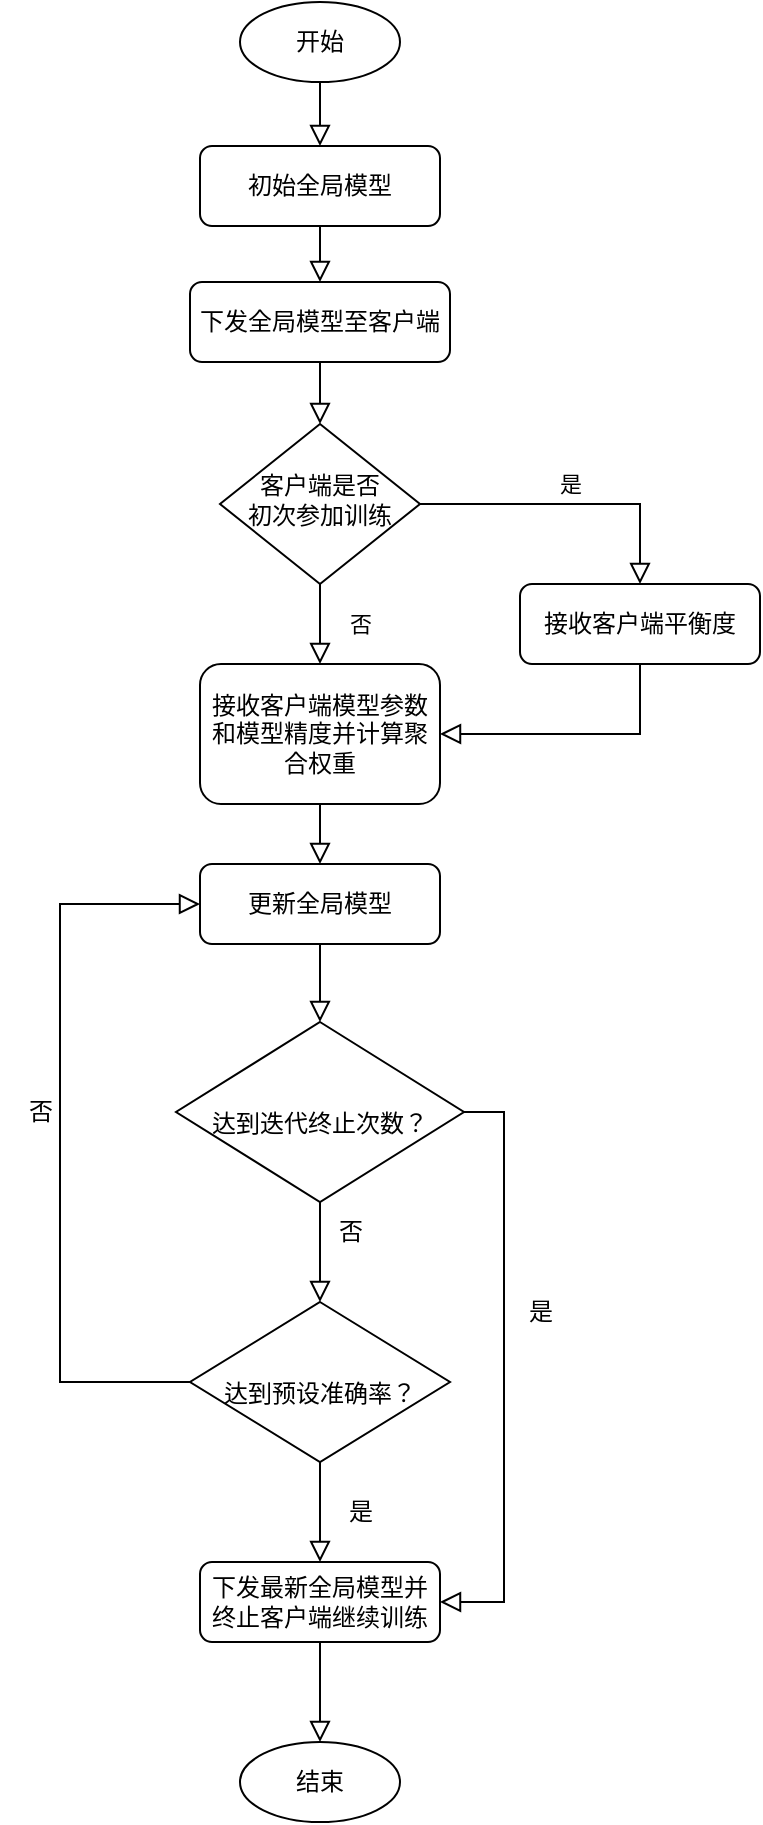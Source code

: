 <mxfile version="21.0.8" type="github" pages="2">
  <diagram id="aBPDVvVLKLGPg7GCLv61" name="图1">
    <mxGraphModel dx="747" dy="438" grid="1" gridSize="10" guides="1" tooltips="1" connect="1" arrows="1" fold="1" page="1" pageScale="1" pageWidth="827" pageHeight="1169" math="0" shadow="0">
      <root>
        <mxCell id="0" />
        <mxCell id="1" parent="0" />
        <mxCell id="WaLiMhug5n1nE3xd5-q1-1" value="初始全局模型" style="rounded=1;whiteSpace=wrap;html=1;fontSize=12;glass=0;strokeWidth=1;shadow=0;" parent="1" vertex="1">
          <mxGeometry x="350" y="162" width="120" height="40" as="geometry" />
        </mxCell>
        <mxCell id="WaLiMhug5n1nE3xd5-q1-2" value="否" style="rounded=0;html=1;jettySize=auto;orthogonalLoop=1;fontSize=11;endArrow=block;endFill=0;endSize=8;strokeWidth=1;shadow=0;labelBackgroundColor=none;edgeStyle=orthogonalEdgeStyle;entryX=0.5;entryY=0;entryDx=0;entryDy=0;" parent="1" source="WaLiMhug5n1nE3xd5-q1-4" target="WaLiMhug5n1nE3xd5-q1-12" edge="1">
          <mxGeometry y="20" relative="1" as="geometry">
            <mxPoint as="offset" />
            <mxPoint x="410" y="461" as="targetPoint" />
          </mxGeometry>
        </mxCell>
        <mxCell id="WaLiMhug5n1nE3xd5-q1-3" value="是" style="edgeStyle=orthogonalEdgeStyle;rounded=0;html=1;jettySize=auto;orthogonalLoop=1;fontSize=11;endArrow=block;endFill=0;endSize=8;strokeWidth=1;shadow=0;labelBackgroundColor=none;entryX=0.5;entryY=0;entryDx=0;entryDy=0;" parent="1" source="WaLiMhug5n1nE3xd5-q1-4" target="WaLiMhug5n1nE3xd5-q1-11" edge="1">
          <mxGeometry y="10" relative="1" as="geometry">
            <mxPoint as="offset" />
          </mxGeometry>
        </mxCell>
        <mxCell id="WaLiMhug5n1nE3xd5-q1-4" value="客户端是否&lt;br&gt;初次参加训练" style="rhombus;whiteSpace=wrap;html=1;shadow=0;fontFamily=Helvetica;fontSize=12;align=center;strokeWidth=1;spacing=6;spacingTop=-4;" parent="1" vertex="1">
          <mxGeometry x="360" y="301" width="100" height="80" as="geometry" />
        </mxCell>
        <mxCell id="WaLiMhug5n1nE3xd5-q1-5" value="开始" style="ellipse;whiteSpace=wrap;html=1;" parent="1" vertex="1">
          <mxGeometry x="370" y="90" width="80" height="40" as="geometry" />
        </mxCell>
        <mxCell id="WaLiMhug5n1nE3xd5-q1-6" value="" style="rounded=0;html=1;jettySize=auto;orthogonalLoop=1;fontSize=11;endArrow=block;endFill=0;endSize=8;strokeWidth=1;shadow=0;labelBackgroundColor=none;edgeStyle=orthogonalEdgeStyle;entryX=0.5;entryY=0;entryDx=0;entryDy=0;exitX=0.5;exitY=1;exitDx=0;exitDy=0;" parent="1" source="WaLiMhug5n1nE3xd5-q1-5" target="WaLiMhug5n1nE3xd5-q1-1" edge="1">
          <mxGeometry relative="1" as="geometry">
            <mxPoint x="409.76" y="124" as="sourcePoint" />
            <mxPoint x="410" y="164" as="targetPoint" />
            <Array as="points" />
          </mxGeometry>
        </mxCell>
        <mxCell id="WaLiMhug5n1nE3xd5-q1-7" value="下发全局模型至客户端" style="rounded=1;whiteSpace=wrap;html=1;fontSize=12;glass=0;strokeWidth=1;shadow=0;" parent="1" vertex="1">
          <mxGeometry x="345" y="230" width="130" height="40" as="geometry" />
        </mxCell>
        <mxCell id="WaLiMhug5n1nE3xd5-q1-8" value="" style="rounded=0;html=1;jettySize=auto;orthogonalLoop=1;fontSize=11;endArrow=block;endFill=0;endSize=8;strokeWidth=1;shadow=0;labelBackgroundColor=none;edgeStyle=orthogonalEdgeStyle;exitX=0.5;exitY=1;exitDx=0;exitDy=0;entryX=0.5;entryY=0;entryDx=0;entryDy=0;" parent="1" source="WaLiMhug5n1nE3xd5-q1-1" target="WaLiMhug5n1nE3xd5-q1-7" edge="1">
          <mxGeometry relative="1" as="geometry">
            <mxPoint x="409.83" y="190" as="sourcePoint" />
            <mxPoint x="410.07" y="230" as="targetPoint" />
            <Array as="points" />
          </mxGeometry>
        </mxCell>
        <mxCell id="WaLiMhug5n1nE3xd5-q1-9" value="" style="rounded=0;html=1;jettySize=auto;orthogonalLoop=1;fontSize=11;endArrow=block;endFill=0;endSize=8;strokeWidth=1;shadow=0;labelBackgroundColor=none;edgeStyle=orthogonalEdgeStyle;exitX=0.5;exitY=1;exitDx=0;exitDy=0;entryX=0.5;entryY=0;entryDx=0;entryDy=0;" parent="1" source="WaLiMhug5n1nE3xd5-q1-7" target="WaLiMhug5n1nE3xd5-q1-4" edge="1">
          <mxGeometry relative="1" as="geometry">
            <mxPoint x="409.86" y="261" as="sourcePoint" />
            <mxPoint x="410.1" y="301" as="targetPoint" />
            <Array as="points" />
          </mxGeometry>
        </mxCell>
        <mxCell id="WaLiMhug5n1nE3xd5-q1-10" style="edgeStyle=orthogonalEdgeStyle;rounded=0;orthogonalLoop=1;jettySize=auto;html=1;exitX=0.5;exitY=1;exitDx=0;exitDy=0;entryX=1;entryY=0.5;entryDx=0;entryDy=0;labelBackgroundColor=none;endArrow=block;endFill=0;endSize=8;strokeWidth=1;shadow=0;" parent="1" source="WaLiMhug5n1nE3xd5-q1-11" target="WaLiMhug5n1nE3xd5-q1-12" edge="1">
          <mxGeometry relative="1" as="geometry" />
        </mxCell>
        <mxCell id="WaLiMhug5n1nE3xd5-q1-11" value="接收客户端平衡度" style="rounded=1;whiteSpace=wrap;html=1;fontSize=12;glass=0;strokeWidth=1;shadow=0;" parent="1" vertex="1">
          <mxGeometry x="510" y="381" width="120" height="40" as="geometry" />
        </mxCell>
        <mxCell id="WaLiMhug5n1nE3xd5-q1-12" value="接收客户端模型参数和模型精度并计算聚合权重" style="rounded=1;whiteSpace=wrap;html=1;fontSize=12;glass=0;strokeWidth=1;shadow=0;" parent="1" vertex="1">
          <mxGeometry x="350" y="421" width="120" height="70" as="geometry" />
        </mxCell>
        <mxCell id="Zmd_qZqpM1uoM6uoX9SE-4" style="edgeStyle=orthogonalEdgeStyle;rounded=0;orthogonalLoop=1;jettySize=auto;html=1;exitX=0.5;exitY=1;exitDx=0;exitDy=0;entryX=0.5;entryY=0;entryDx=0;entryDy=0;endSize=8;endArrow=block;endFill=0;" edge="1" parent="1" source="WaLiMhug5n1nE3xd5-q1-13" target="WaLiMhug5n1nE3xd5-q1-22">
          <mxGeometry relative="1" as="geometry" />
        </mxCell>
        <mxCell id="WaLiMhug5n1nE3xd5-q1-13" value="更新全局模型" style="rounded=1;whiteSpace=wrap;html=1;fontSize=12;glass=0;strokeWidth=1;shadow=0;" parent="1" vertex="1">
          <mxGeometry x="350" y="521" width="120" height="40" as="geometry" />
        </mxCell>
        <mxCell id="WaLiMhug5n1nE3xd5-q1-14" value="" style="rounded=0;html=1;jettySize=auto;orthogonalLoop=1;fontSize=11;endArrow=block;endFill=0;endSize=8;strokeWidth=1;shadow=0;labelBackgroundColor=none;edgeStyle=orthogonalEdgeStyle;entryX=0.5;entryY=0;entryDx=0;entryDy=0;exitX=0.5;exitY=1;exitDx=0;exitDy=0;" parent="1" source="WaLiMhug5n1nE3xd5-q1-12" target="WaLiMhug5n1nE3xd5-q1-13" edge="1">
          <mxGeometry relative="1" as="geometry">
            <mxPoint x="409.8" y="531" as="sourcePoint" />
            <mxPoint x="410.04" y="571" as="targetPoint" />
            <Array as="points" />
          </mxGeometry>
        </mxCell>
        <mxCell id="Zmd_qZqpM1uoM6uoX9SE-7" style="edgeStyle=orthogonalEdgeStyle;rounded=0;orthogonalLoop=1;jettySize=auto;html=1;exitX=0.5;exitY=1;exitDx=0;exitDy=0;entryX=0.5;entryY=0;entryDx=0;entryDy=0;endSize=8;endArrow=block;endFill=0;" edge="1" parent="1" source="WaLiMhug5n1nE3xd5-q1-18" target="WaLiMhug5n1nE3xd5-q1-25">
          <mxGeometry relative="1" as="geometry" />
        </mxCell>
        <mxCell id="Zmd_qZqpM1uoM6uoX9SE-11" style="edgeStyle=orthogonalEdgeStyle;rounded=0;orthogonalLoop=1;jettySize=auto;html=1;exitX=0;exitY=0.5;exitDx=0;exitDy=0;entryX=0;entryY=0.5;entryDx=0;entryDy=0;endSize=8;endArrow=block;endFill=0;" edge="1" parent="1" source="WaLiMhug5n1nE3xd5-q1-18" target="WaLiMhug5n1nE3xd5-q1-13">
          <mxGeometry relative="1" as="geometry">
            <mxPoint x="290" y="620" as="targetPoint" />
            <Array as="points">
              <mxPoint x="280" y="780" />
              <mxPoint x="280" y="541" />
            </Array>
          </mxGeometry>
        </mxCell>
        <mxCell id="WaLiMhug5n1nE3xd5-q1-18" value="&lt;br&gt;达到预设准确率？" style="rhombus;whiteSpace=wrap;html=1;shadow=0;fontFamily=Helvetica;fontSize=12;align=center;strokeWidth=1;spacing=6;spacingTop=-4;" parent="1" vertex="1">
          <mxGeometry x="345" y="740" width="130" height="80" as="geometry" />
        </mxCell>
        <mxCell id="Zmd_qZqpM1uoM6uoX9SE-5" style="edgeStyle=orthogonalEdgeStyle;rounded=0;orthogonalLoop=1;jettySize=auto;html=1;exitX=0.5;exitY=1;exitDx=0;exitDy=0;entryX=0.5;entryY=0;entryDx=0;entryDy=0;endArrow=block;endFill=0;endSize=8;" edge="1" parent="1" source="WaLiMhug5n1nE3xd5-q1-22" target="WaLiMhug5n1nE3xd5-q1-18">
          <mxGeometry relative="1" as="geometry" />
        </mxCell>
        <mxCell id="Zmd_qZqpM1uoM6uoX9SE-9" style="edgeStyle=orthogonalEdgeStyle;rounded=0;orthogonalLoop=1;jettySize=auto;html=1;exitX=1;exitY=0.5;exitDx=0;exitDy=0;entryX=1;entryY=0.5;entryDx=0;entryDy=0;endArrow=block;endFill=0;endSize=8;" edge="1" parent="1" source="WaLiMhug5n1nE3xd5-q1-22" target="WaLiMhug5n1nE3xd5-q1-25">
          <mxGeometry relative="1" as="geometry" />
        </mxCell>
        <mxCell id="WaLiMhug5n1nE3xd5-q1-22" value="&lt;br&gt;达到迭代终止次数？" style="rhombus;whiteSpace=wrap;html=1;shadow=0;fontFamily=Helvetica;fontSize=12;align=center;strokeWidth=1;spacing=6;spacingTop=-4;" parent="1" vertex="1">
          <mxGeometry x="338" y="600" width="144" height="90" as="geometry" />
        </mxCell>
        <mxCell id="WaLiMhug5n1nE3xd5-q1-25" value="下发最新全局模型并终止客户端继续训练" style="rounded=1;whiteSpace=wrap;html=1;fontSize=12;glass=0;strokeWidth=1;shadow=0;" parent="1" vertex="1">
          <mxGeometry x="350" y="870" width="120" height="40" as="geometry" />
        </mxCell>
        <mxCell id="WaLiMhug5n1nE3xd5-q1-26" value="结束" style="ellipse;whiteSpace=wrap;html=1;" parent="1" vertex="1">
          <mxGeometry x="370" y="960" width="80" height="40" as="geometry" />
        </mxCell>
        <mxCell id="WaLiMhug5n1nE3xd5-q1-27" value="" style="rounded=0;html=1;jettySize=auto;orthogonalLoop=1;fontSize=11;endArrow=block;endFill=0;endSize=8;strokeWidth=1;shadow=0;labelBackgroundColor=none;edgeStyle=orthogonalEdgeStyle;entryX=0.5;entryY=0;entryDx=0;entryDy=0;exitX=0.5;exitY=1;exitDx=0;exitDy=0;" parent="1" source="WaLiMhug5n1nE3xd5-q1-25" target="WaLiMhug5n1nE3xd5-q1-26" edge="1">
          <mxGeometry relative="1" as="geometry">
            <mxPoint x="409.8" y="761" as="sourcePoint" />
            <mxPoint x="410" y="801" as="targetPoint" />
            <Array as="points" />
          </mxGeometry>
        </mxCell>
        <mxCell id="Zmd_qZqpM1uoM6uoX9SE-6" value="否" style="text;html=1;align=center;verticalAlign=middle;resizable=0;points=[];autosize=1;strokeColor=none;fillColor=none;" vertex="1" parent="1">
          <mxGeometry x="405" y="690" width="40" height="30" as="geometry" />
        </mxCell>
        <mxCell id="Zmd_qZqpM1uoM6uoX9SE-8" value="是" style="text;html=1;align=center;verticalAlign=middle;resizable=0;points=[];autosize=1;strokeColor=none;fillColor=none;" vertex="1" parent="1">
          <mxGeometry x="410" y="830" width="40" height="30" as="geometry" />
        </mxCell>
        <mxCell id="Zmd_qZqpM1uoM6uoX9SE-10" value="是" style="text;html=1;align=center;verticalAlign=middle;resizable=0;points=[];autosize=1;strokeColor=none;fillColor=none;" vertex="1" parent="1">
          <mxGeometry x="500" y="730" width="40" height="30" as="geometry" />
        </mxCell>
        <mxCell id="Zmd_qZqpM1uoM6uoX9SE-12" value="否" style="text;html=1;align=center;verticalAlign=middle;resizable=0;points=[];autosize=1;strokeColor=none;fillColor=none;" vertex="1" parent="1">
          <mxGeometry x="250" y="630" width="40" height="30" as="geometry" />
        </mxCell>
      </root>
    </mxGraphModel>
  </diagram>
  <diagram name="图2" id="knUQhLOUun2cT7B-BUvB">
    <mxGraphModel grid="1" page="1" gridSize="10" guides="1" tooltips="1" connect="1" arrows="1" fold="1" pageScale="1" pageWidth="827" pageHeight="1169" math="0" shadow="0">
      <root>
        <mxCell id="d9V2FUUvwQNaTKbuZrYA-0" />
        <mxCell id="d9V2FUUvwQNaTKbuZrYA-1" parent="d9V2FUUvwQNaTKbuZrYA-0" />
        <mxCell id="d9V2FUUvwQNaTKbuZrYA-6" value="开始" style="ellipse;whiteSpace=wrap;html=1;" parent="d9V2FUUvwQNaTKbuZrYA-1" vertex="1">
          <mxGeometry x="360" y="90" width="80" height="40" as="geometry" />
        </mxCell>
        <mxCell id="d9V2FUUvwQNaTKbuZrYA-7" value="" style="rounded=0;html=1;jettySize=auto;orthogonalLoop=1;fontSize=11;endArrow=block;endFill=0;endSize=8;strokeWidth=1;shadow=0;labelBackgroundColor=none;edgeStyle=orthogonalEdgeStyle;entryX=0.5;entryY=0;entryDx=0;entryDy=0;exitX=0.5;exitY=1;exitDx=0;exitDy=0;" parent="d9V2FUUvwQNaTKbuZrYA-1" source="d9V2FUUvwQNaTKbuZrYA-6" target="-yFnxwDGMzr1Os80u9I5-0" edge="1">
          <mxGeometry relative="1" as="geometry">
            <mxPoint x="399.76" y="124" as="sourcePoint" />
            <mxPoint x="400" y="162" as="targetPoint" />
            <Array as="points" />
          </mxGeometry>
        </mxCell>
        <mxCell id="-yFnxwDGMzr1Os80u9I5-2" style="edgeStyle=orthogonalEdgeStyle;rounded=0;orthogonalLoop=1;jettySize=auto;html=1;exitX=0.5;exitY=1;exitDx=0;exitDy=0;entryX=0.5;entryY=0;entryDx=0;entryDy=0;" edge="1" parent="d9V2FUUvwQNaTKbuZrYA-1" source="-yFnxwDGMzr1Os80u9I5-0" target="-yFnxwDGMzr1Os80u9I5-1">
          <mxGeometry relative="1" as="geometry" />
        </mxCell>
        <mxCell id="-yFnxwDGMzr1Os80u9I5-0" value="下载全局模型" style="rounded=1;whiteSpace=wrap;html=1;fontSize=12;glass=0;strokeWidth=1;shadow=0;" vertex="1" parent="d9V2FUUvwQNaTKbuZrYA-1">
          <mxGeometry x="335" y="170" width="130" height="40" as="geometry" />
        </mxCell>
        <mxCell id="R5zYQFnypa_UQ7LJFy0S-10" style="edgeStyle=orthogonalEdgeStyle;rounded=0;orthogonalLoop=1;jettySize=auto;html=1;exitX=0.5;exitY=1;exitDx=0;exitDy=0;entryX=0.5;entryY=0;entryDx=0;entryDy=0;" edge="1" parent="d9V2FUUvwQNaTKbuZrYA-1" source="-yFnxwDGMzr1Os80u9I5-1" target="R5zYQFnypa_UQ7LJFy0S-0">
          <mxGeometry relative="1" as="geometry" />
        </mxCell>
        <mxCell id="-yFnxwDGMzr1Os80u9I5-1" value="训练本地模型并测试精度" style="rounded=1;whiteSpace=wrap;html=1;fontSize=12;glass=0;strokeWidth=1;shadow=0;" vertex="1" parent="d9V2FUUvwQNaTKbuZrYA-1">
          <mxGeometry x="330" y="250" width="140" height="40" as="geometry" />
        </mxCell>
        <mxCell id="R5zYQFnypa_UQ7LJFy0S-2" style="edgeStyle=orthogonalEdgeStyle;rounded=0;orthogonalLoop=1;jettySize=auto;html=1;exitX=0.5;exitY=1;exitDx=0;exitDy=0;entryX=0.5;entryY=0;entryDx=0;entryDy=0;" edge="1" parent="d9V2FUUvwQNaTKbuZrYA-1" source="R5zYQFnypa_UQ7LJFy0S-0" target="R5zYQFnypa_UQ7LJFy0S-1">
          <mxGeometry relative="1" as="geometry" />
        </mxCell>
        <mxCell id="R5zYQFnypa_UQ7LJFy0S-3" value="否" style="edgeLabel;html=1;align=center;verticalAlign=middle;resizable=0;points=[];" connectable="0" vertex="1" parent="R5zYQFnypa_UQ7LJFy0S-2">
          <mxGeometry x="-0.2" y="-1" relative="1" as="geometry">
            <mxPoint x="15" as="offset" />
          </mxGeometry>
        </mxCell>
        <mxCell id="R5zYQFnypa_UQ7LJFy0S-5" style="edgeStyle=orthogonalEdgeStyle;rounded=0;orthogonalLoop=1;jettySize=auto;html=1;exitX=1;exitY=0.5;exitDx=0;exitDy=0;entryX=0;entryY=0.5;entryDx=0;entryDy=0;" edge="1" parent="d9V2FUUvwQNaTKbuZrYA-1" source="R5zYQFnypa_UQ7LJFy0S-0" target="R5zYQFnypa_UQ7LJFy0S-4">
          <mxGeometry relative="1" as="geometry" />
        </mxCell>
        <mxCell id="R5zYQFnypa_UQ7LJFy0S-6" value="是" style="edgeLabel;html=1;align=center;verticalAlign=middle;resizable=0;points=[];" connectable="0" vertex="1" parent="R5zYQFnypa_UQ7LJFy0S-5">
          <mxGeometry x="-0.209" y="2" relative="1" as="geometry">
            <mxPoint x="2" y="-8" as="offset" />
          </mxGeometry>
        </mxCell>
        <mxCell id="R5zYQFnypa_UQ7LJFy0S-0" value="&lt;br&gt;是否第一次参加训练？" style="rhombus;whiteSpace=wrap;html=1;shadow=0;fontFamily=Helvetica;fontSize=12;align=center;strokeWidth=1;spacing=6;spacingTop=-4;" vertex="1" parent="d9V2FUUvwQNaTKbuZrYA-1">
          <mxGeometry x="350" y="320" width="100" height="80" as="geometry" />
        </mxCell>
        <mxCell id="R5zYQFnypa_UQ7LJFy0S-11" style="edgeStyle=orthogonalEdgeStyle;rounded=0;orthogonalLoop=1;jettySize=auto;html=1;exitX=0.5;exitY=1;exitDx=0;exitDy=0;entryX=0.5;entryY=0;entryDx=0;entryDy=0;" edge="1" parent="d9V2FUUvwQNaTKbuZrYA-1" source="R5zYQFnypa_UQ7LJFy0S-1" target="R5zYQFnypa_UQ7LJFy0S-9">
          <mxGeometry relative="1" as="geometry" />
        </mxCell>
        <mxCell id="R5zYQFnypa_UQ7LJFy0S-1" value="上传模型精度与本地模型" style="rounded=1;whiteSpace=wrap;html=1;fontSize=12;glass=0;strokeWidth=1;shadow=0;" vertex="1" parent="d9V2FUUvwQNaTKbuZrYA-1">
          <mxGeometry x="330" y="440" width="140" height="40" as="geometry" />
        </mxCell>
        <mxCell id="R5zYQFnypa_UQ7LJFy0S-8" style="edgeStyle=orthogonalEdgeStyle;rounded=0;orthogonalLoop=1;jettySize=auto;html=1;exitX=0.5;exitY=1;exitDx=0;exitDy=0;entryX=0.5;entryY=0;entryDx=0;entryDy=0;" edge="1" parent="d9V2FUUvwQNaTKbuZrYA-1" source="R5zYQFnypa_UQ7LJFy0S-4" target="R5zYQFnypa_UQ7LJFy0S-7">
          <mxGeometry relative="1" as="geometry" />
        </mxCell>
        <mxCell id="R5zYQFnypa_UQ7LJFy0S-4" value="构建本地数据概率分布并计算平衡度" style="rounded=1;whiteSpace=wrap;html=1;fontSize=12;glass=0;strokeWidth=1;shadow=0;" vertex="1" parent="d9V2FUUvwQNaTKbuZrYA-1">
          <mxGeometry x="520" y="340" width="140" height="40" as="geometry" />
        </mxCell>
        <mxCell id="R5zYQFnypa_UQ7LJFy0S-12" style="edgeStyle=orthogonalEdgeStyle;rounded=0;orthogonalLoop=1;jettySize=auto;html=1;exitX=0;exitY=0.5;exitDx=0;exitDy=0;" edge="1" parent="d9V2FUUvwQNaTKbuZrYA-1" source="R5zYQFnypa_UQ7LJFy0S-7">
          <mxGeometry relative="1" as="geometry">
            <mxPoint x="400" y="500.048" as="targetPoint" />
          </mxGeometry>
        </mxCell>
        <mxCell id="R5zYQFnypa_UQ7LJFy0S-7" value="上传平衡度模型精度与本地模型" style="rounded=1;whiteSpace=wrap;html=1;fontSize=12;glass=0;strokeWidth=1;shadow=0;" vertex="1" parent="d9V2FUUvwQNaTKbuZrYA-1">
          <mxGeometry x="520" y="480" width="140" height="40" as="geometry" />
        </mxCell>
        <mxCell id="R5zYQFnypa_UQ7LJFy0S-14" style="edgeStyle=orthogonalEdgeStyle;rounded=0;orthogonalLoop=1;jettySize=auto;html=1;exitX=0.5;exitY=1;exitDx=0;exitDy=0;entryX=0.5;entryY=0;entryDx=0;entryDy=0;" edge="1" parent="d9V2FUUvwQNaTKbuZrYA-1" source="R5zYQFnypa_UQ7LJFy0S-9" target="R5zYQFnypa_UQ7LJFy0S-13">
          <mxGeometry relative="1" as="geometry" />
        </mxCell>
        <mxCell id="R5zYQFnypa_UQ7LJFy0S-20" value="是" style="edgeLabel;html=1;align=center;verticalAlign=middle;resizable=0;points=[];" connectable="0" vertex="1" parent="R5zYQFnypa_UQ7LJFy0S-14">
          <mxGeometry x="-0.382" relative="1" as="geometry">
            <mxPoint x="14" as="offset" />
          </mxGeometry>
        </mxCell>
        <mxCell id="R5zYQFnypa_UQ7LJFy0S-17" style="edgeStyle=orthogonalEdgeStyle;rounded=0;orthogonalLoop=1;jettySize=auto;html=1;exitX=0;exitY=0.5;exitDx=0;exitDy=0;" edge="1" parent="d9V2FUUvwQNaTKbuZrYA-1" source="R5zYQFnypa_UQ7LJFy0S-9">
          <mxGeometry relative="1" as="geometry">
            <mxPoint x="400" y="140" as="targetPoint" />
            <Array as="points">
              <mxPoint x="300" y="560" />
              <mxPoint x="300" y="140" />
            </Array>
          </mxGeometry>
        </mxCell>
        <mxCell id="R5zYQFnypa_UQ7LJFy0S-18" value="否" style="edgeLabel;html=1;align=center;verticalAlign=middle;resizable=0;points=[];" connectable="0" vertex="1" parent="R5zYQFnypa_UQ7LJFy0S-17">
          <mxGeometry x="-0.892" relative="1" as="geometry">
            <mxPoint x="11" y="-10" as="offset" />
          </mxGeometry>
        </mxCell>
        <mxCell id="R5zYQFnypa_UQ7LJFy0S-9" value="&lt;br&gt;收到终止训练命令？" style="rhombus;whiteSpace=wrap;html=1;shadow=0;fontFamily=Helvetica;fontSize=12;align=center;strokeWidth=1;spacing=6;spacingTop=-4;" vertex="1" parent="d9V2FUUvwQNaTKbuZrYA-1">
          <mxGeometry x="350" y="520" width="100" height="80" as="geometry" />
        </mxCell>
        <mxCell id="R5zYQFnypa_UQ7LJFy0S-16" style="edgeStyle=orthogonalEdgeStyle;rounded=0;orthogonalLoop=1;jettySize=auto;html=1;exitX=0.5;exitY=1;exitDx=0;exitDy=0;entryX=0.5;entryY=0;entryDx=0;entryDy=0;" edge="1" parent="d9V2FUUvwQNaTKbuZrYA-1" source="R5zYQFnypa_UQ7LJFy0S-13" target="R5zYQFnypa_UQ7LJFy0S-15">
          <mxGeometry relative="1" as="geometry" />
        </mxCell>
        <mxCell id="R5zYQFnypa_UQ7LJFy0S-13" value="下载最新全局模型" style="rounded=1;whiteSpace=wrap;html=1;fontSize=12;glass=0;strokeWidth=1;shadow=0;" vertex="1" parent="d9V2FUUvwQNaTKbuZrYA-1">
          <mxGeometry x="330" y="630" width="140" height="40" as="geometry" />
        </mxCell>
        <mxCell id="R5zYQFnypa_UQ7LJFy0S-15" value="结束" style="ellipse;whiteSpace=wrap;html=1;" vertex="1" parent="d9V2FUUvwQNaTKbuZrYA-1">
          <mxGeometry x="360" y="700" width="80" height="40" as="geometry" />
        </mxCell>
      </root>
    </mxGraphModel>
  </diagram>
</mxfile>
